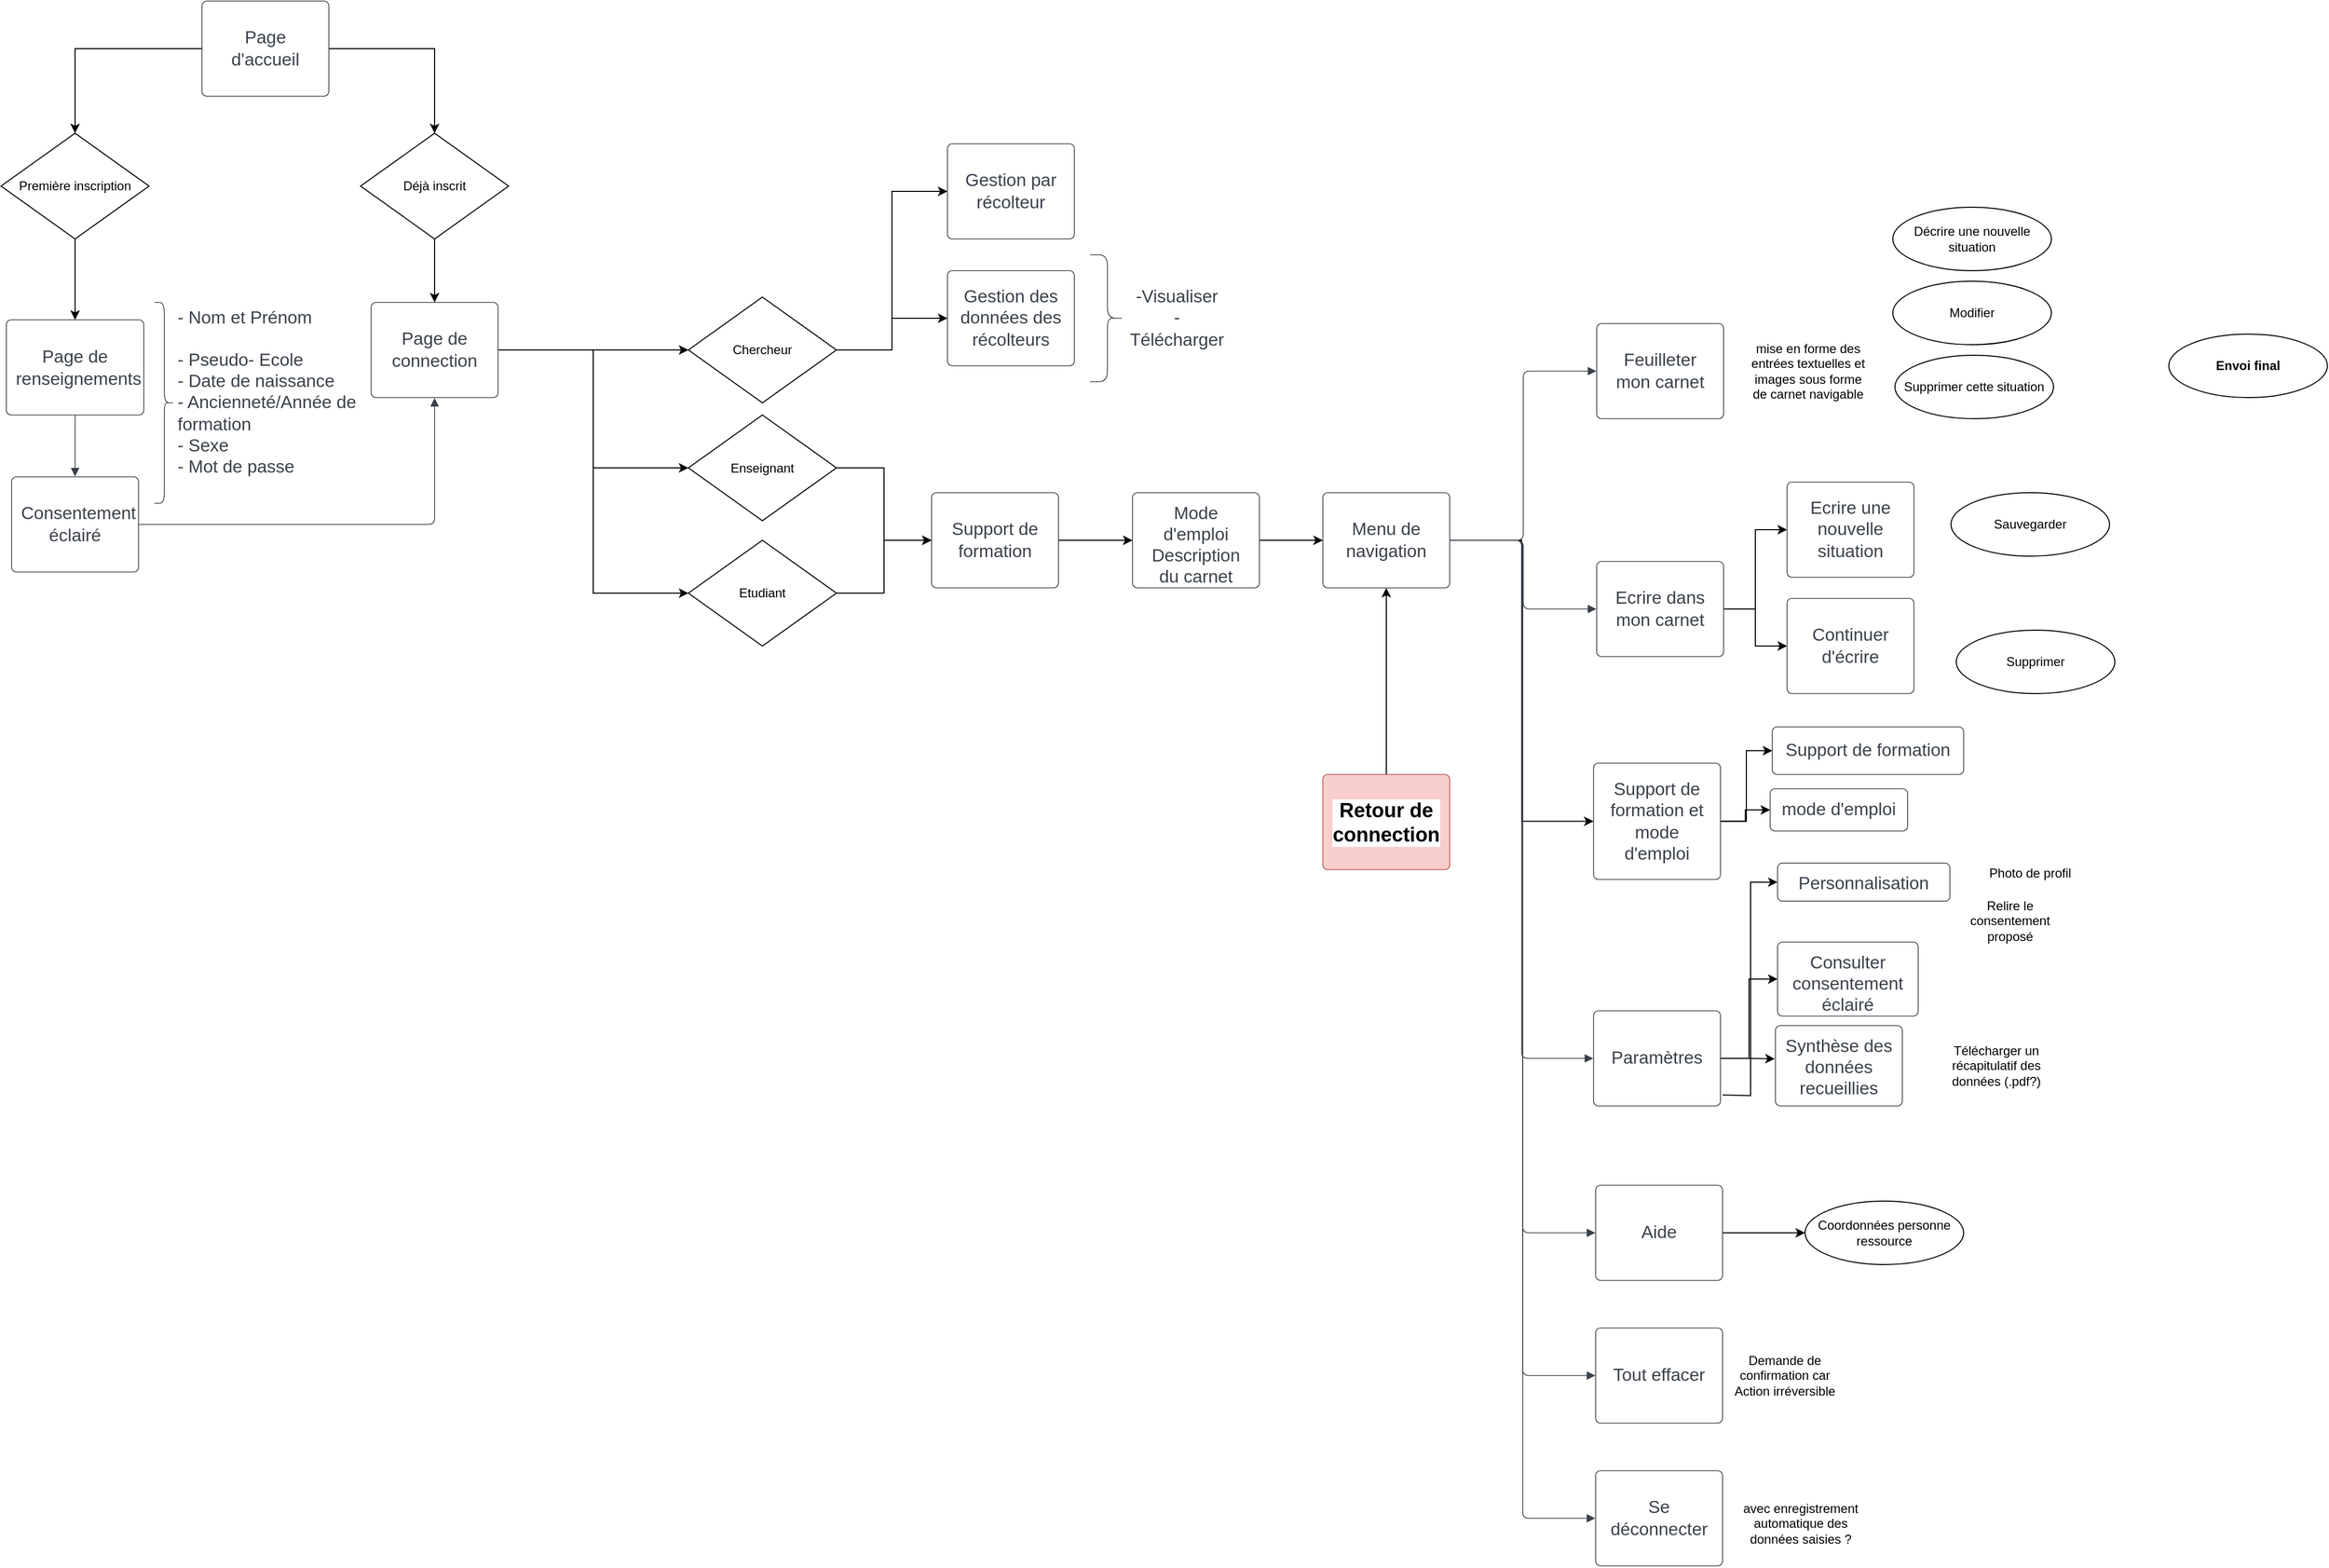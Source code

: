 <mxfile version="20.6.2" type="github">
  <diagram id="_ci9421NlBNcdpJC809w" name="Page-1">
    <mxGraphModel dx="2585" dy="1316" grid="1" gridSize="10" guides="1" tooltips="1" connect="1" arrows="1" fold="1" page="1" pageScale="1" pageWidth="827" pageHeight="1169" math="0" shadow="0">
      <root>
        <mxCell id="0" />
        <mxCell id="1" parent="0" />
        <mxCell id="W4hoBnvtbnbARV8sKlFh-2" style="edgeStyle=orthogonalEdgeStyle;rounded=0;orthogonalLoop=1;jettySize=auto;html=1;entryX=0.5;entryY=0;entryDx=0;entryDy=0;" parent="1" source="ZJl0EIgOyHRKj7NYJLY0-1" target="W4hoBnvtbnbARV8sKlFh-1" edge="1">
          <mxGeometry relative="1" as="geometry" />
        </mxCell>
        <mxCell id="W4hoBnvtbnbARV8sKlFh-5" style="edgeStyle=orthogonalEdgeStyle;rounded=0;orthogonalLoop=1;jettySize=auto;html=1;entryX=0.5;entryY=0;entryDx=0;entryDy=0;" parent="1" source="ZJl0EIgOyHRKj7NYJLY0-1" target="W4hoBnvtbnbARV8sKlFh-4" edge="1">
          <mxGeometry relative="1" as="geometry" />
        </mxCell>
        <UserObject label="Page d&#39;accueil" lucidchartObjectId="AYM.x1uL-YJM" id="ZJl0EIgOyHRKj7NYJLY0-1">
          <mxCell style="html=1;overflow=block;blockSpacing=1;whiteSpace=wrap;fontSize=16.7;fontColor=#3a414a;spacing=9;strokeColor=#3a414a;strokeOpacity=100;rounded=1;absoluteArcSize=1;arcSize=9;strokeWidth=0.8;" parent="1" vertex="1">
            <mxGeometry x="300" y="75" width="120" height="90" as="geometry" />
          </mxCell>
        </UserObject>
        <mxCell id="W4hoBnvtbnbARV8sKlFh-10" style="edgeStyle=orthogonalEdgeStyle;rounded=0;orthogonalLoop=1;jettySize=auto;html=1;" parent="1" source="ZJl0EIgOyHRKj7NYJLY0-4" target="W4hoBnvtbnbARV8sKlFh-7" edge="1">
          <mxGeometry relative="1" as="geometry" />
        </mxCell>
        <mxCell id="W4hoBnvtbnbARV8sKlFh-11" style="edgeStyle=orthogonalEdgeStyle;rounded=0;orthogonalLoop=1;jettySize=auto;html=1;entryX=0;entryY=0.5;entryDx=0;entryDy=0;" parent="1" source="ZJl0EIgOyHRKj7NYJLY0-4" target="W4hoBnvtbnbARV8sKlFh-8" edge="1">
          <mxGeometry relative="1" as="geometry" />
        </mxCell>
        <mxCell id="W4hoBnvtbnbARV8sKlFh-12" style="edgeStyle=orthogonalEdgeStyle;rounded=0;orthogonalLoop=1;jettySize=auto;html=1;entryX=0;entryY=0.5;entryDx=0;entryDy=0;" parent="1" source="ZJl0EIgOyHRKj7NYJLY0-4" target="W4hoBnvtbnbARV8sKlFh-9" edge="1">
          <mxGeometry relative="1" as="geometry" />
        </mxCell>
        <UserObject label="Page de connection" lucidchartObjectId="6YM.qOHt7H16" id="ZJl0EIgOyHRKj7NYJLY0-4">
          <mxCell style="html=1;overflow=block;blockSpacing=1;whiteSpace=wrap;fontSize=16.7;fontColor=#3a414a;spacing=9;strokeColor=#3a414a;strokeOpacity=100;rounded=1;absoluteArcSize=1;arcSize=9;strokeWidth=0.8;" parent="1" vertex="1">
            <mxGeometry x="460" y="360" width="120" height="90" as="geometry" />
          </mxCell>
        </UserObject>
        <UserObject label="Consentement éclairé" lucidchartObjectId="sZM.cIIhJT13" id="ZJl0EIgOyHRKj7NYJLY0-5">
          <mxCell style="html=1;overflow=block;blockSpacing=1;whiteSpace=wrap;fontSize=16.7;fontColor=#3a414a;spacing=9;strokeColor=#3a414a;strokeOpacity=100;rounded=1;absoluteArcSize=1;arcSize=9;strokeWidth=0.8;" parent="1" vertex="1">
            <mxGeometry x="120" y="525" width="120" height="90" as="geometry" />
          </mxCell>
        </UserObject>
        <UserObject label="Gestion par récolteur" lucidchartObjectId="-1M.Er1j2mVA" id="ZJl0EIgOyHRKj7NYJLY0-15">
          <mxCell style="html=1;overflow=block;blockSpacing=1;whiteSpace=wrap;fontSize=16.7;fontColor=#3a414a;spacing=9;strokeColor=#3a414a;strokeOpacity=100;rounded=1;absoluteArcSize=1;arcSize=9;strokeWidth=0.8;" parent="1" vertex="1">
            <mxGeometry x="1005" y="210" width="120" height="90" as="geometry" />
          </mxCell>
        </UserObject>
        <UserObject label="Gestion des données des récolteurs" lucidchartObjectId="l2M.fHgAraxA" id="ZJl0EIgOyHRKj7NYJLY0-16">
          <mxCell style="html=1;overflow=block;blockSpacing=1;whiteSpace=wrap;fontSize=16.7;fontColor=#3a414a;spacing=9;strokeColor=#3a414a;strokeOpacity=100;rounded=1;absoluteArcSize=1;arcSize=9;strokeWidth=0.8;" parent="1" vertex="1">
            <mxGeometry x="1005" y="330" width="120" height="90" as="geometry" />
          </mxCell>
        </UserObject>
        <UserObject label="Feuilleter mon carnet" lucidchartObjectId="Y4M.zDFyay5S" id="ZJl0EIgOyHRKj7NYJLY0-19">
          <mxCell style="html=1;overflow=block;blockSpacing=1;whiteSpace=wrap;fontSize=16.7;fontColor=#3a414a;spacing=9;strokeColor=#3a414a;strokeOpacity=100;rounded=1;absoluteArcSize=1;arcSize=9;strokeWidth=0.8;" parent="1" vertex="1">
            <mxGeometry x="1619" y="380" width="120" height="90" as="geometry" />
          </mxCell>
        </UserObject>
        <mxCell id="7s3f1aYTtnk-ZKyeHW6k-4" style="edgeStyle=orthogonalEdgeStyle;rounded=0;orthogonalLoop=1;jettySize=auto;html=1;entryX=0;entryY=0.5;entryDx=0;entryDy=0;fontSize=14;" parent="1" source="ZJl0EIgOyHRKj7NYJLY0-20" target="7s3f1aYTtnk-ZKyeHW6k-1" edge="1">
          <mxGeometry relative="1" as="geometry" />
        </mxCell>
        <mxCell id="7s3f1aYTtnk-ZKyeHW6k-5" style="edgeStyle=orthogonalEdgeStyle;rounded=0;orthogonalLoop=1;jettySize=auto;html=1;entryX=0;entryY=0.5;entryDx=0;entryDy=0;fontSize=14;" parent="1" source="ZJl0EIgOyHRKj7NYJLY0-20" target="7s3f1aYTtnk-ZKyeHW6k-2" edge="1">
          <mxGeometry relative="1" as="geometry" />
        </mxCell>
        <UserObject label="Ecrire dans mon carnet" lucidchartObjectId="_4M.7PR6vPwe" id="ZJl0EIgOyHRKj7NYJLY0-20">
          <mxCell style="html=1;overflow=block;blockSpacing=1;whiteSpace=wrap;fontSize=16.7;fontColor=#3a414a;spacing=9;strokeColor=#3a414a;strokeOpacity=100;rounded=1;absoluteArcSize=1;arcSize=9;strokeWidth=0.8;" parent="1" vertex="1">
            <mxGeometry x="1619" y="605" width="120" height="90" as="geometry" />
          </mxCell>
        </UserObject>
        <mxCell id="7s3f1aYTtnk-ZKyeHW6k-9" style="edgeStyle=orthogonalEdgeStyle;rounded=0;orthogonalLoop=1;jettySize=auto;html=1;entryX=0;entryY=0.5;entryDx=0;entryDy=0;fontSize=14;" parent="1" target="ZJl0EIgOyHRKj7NYJLY0-72" edge="1">
          <mxGeometry relative="1" as="geometry">
            <mxPoint x="1738" y="1109.671" as="sourcePoint" />
          </mxGeometry>
        </mxCell>
        <mxCell id="7s3f1aYTtnk-ZKyeHW6k-10" style="edgeStyle=orthogonalEdgeStyle;rounded=0;orthogonalLoop=1;jettySize=auto;html=1;fontSize=14;" parent="1" source="ZJl0EIgOyHRKj7NYJLY0-24" target="ZJl0EIgOyHRKj7NYJLY0-74" edge="1">
          <mxGeometry relative="1" as="geometry" />
        </mxCell>
        <mxCell id="7s3f1aYTtnk-ZKyeHW6k-11" style="edgeStyle=orthogonalEdgeStyle;rounded=0;orthogonalLoop=1;jettySize=auto;html=1;entryX=-0.005;entryY=0.414;entryDx=0;entryDy=0;entryPerimeter=0;fontSize=14;" parent="1" source="ZJl0EIgOyHRKj7NYJLY0-24" target="ZJl0EIgOyHRKj7NYJLY0-75" edge="1">
          <mxGeometry relative="1" as="geometry" />
        </mxCell>
        <UserObject label="Paramètres" lucidchartObjectId="Q5M.YRusNy6M" id="ZJl0EIgOyHRKj7NYJLY0-24">
          <mxCell style="html=1;overflow=block;blockSpacing=1;whiteSpace=wrap;fontSize=16.7;fontColor=#3a414a;spacing=9;strokeColor=#3a414a;strokeOpacity=100;rounded=1;absoluteArcSize=1;arcSize=9;strokeWidth=0.8;" parent="1" vertex="1">
            <mxGeometry x="1616" y="1030" width="120" height="90" as="geometry" />
          </mxCell>
        </UserObject>
        <mxCell id="x-0jqAJqt0NiqKT8knmL-7" style="edgeStyle=orthogonalEdgeStyle;rounded=0;orthogonalLoop=1;jettySize=auto;html=1;entryX=0;entryY=0.5;entryDx=0;entryDy=0;" parent="1" source="ZJl0EIgOyHRKj7NYJLY0-25" target="x-0jqAJqt0NiqKT8knmL-6" edge="1">
          <mxGeometry relative="1" as="geometry" />
        </mxCell>
        <UserObject label="Aide" lucidchartObjectId="X5M.JyQG0hy0" id="ZJl0EIgOyHRKj7NYJLY0-25">
          <mxCell style="html=1;overflow=block;blockSpacing=1;whiteSpace=wrap;fontSize=16.7;fontColor=#3a414a;spacing=9;strokeColor=#3a414a;strokeOpacity=100;rounded=1;absoluteArcSize=1;arcSize=9;strokeWidth=0.8;" parent="1" vertex="1">
            <mxGeometry x="1618" y="1195" width="120" height="90" as="geometry" />
          </mxCell>
        </UserObject>
        <UserObject label="Tout effacer" lucidchartObjectId="75M.VQ58b_Jm" id="ZJl0EIgOyHRKj7NYJLY0-26">
          <mxCell style="html=1;overflow=block;blockSpacing=1;whiteSpace=wrap;fontSize=16.7;fontColor=#3a414a;spacing=9;strokeColor=#3a414a;strokeOpacity=100;rounded=1;absoluteArcSize=1;arcSize=9;strokeWidth=0.8;" parent="1" vertex="1">
            <mxGeometry x="1618" y="1330" width="120" height="90" as="geometry" />
          </mxCell>
        </UserObject>
        <UserObject label="Se déconnecter" lucidchartObjectId="b6M.UAQ0L-1w" id="ZJl0EIgOyHRKj7NYJLY0-27">
          <mxCell style="html=1;overflow=block;blockSpacing=1;whiteSpace=wrap;fontSize=16.7;fontColor=#3a414a;spacing=9;strokeColor=#3a414a;strokeOpacity=100;rounded=1;absoluteArcSize=1;arcSize=9;strokeWidth=0.8;" parent="1" vertex="1">
            <mxGeometry x="1618" y="1465" width="120" height="90" as="geometry" />
          </mxCell>
        </UserObject>
        <mxCell id="7s3f1aYTtnk-ZKyeHW6k-6" style="edgeStyle=orthogonalEdgeStyle;rounded=0;orthogonalLoop=1;jettySize=auto;html=1;entryX=0;entryY=0.5;entryDx=0;entryDy=0;fontSize=14;" parent="1" source="ZJl0EIgOyHRKj7NYJLY0-28" target="7s3f1aYTtnk-ZKyeHW6k-3" edge="1">
          <mxGeometry relative="1" as="geometry" />
        </mxCell>
        <UserObject label="Menu de navigation" lucidchartObjectId="X6M.t33oavB." id="ZJl0EIgOyHRKj7NYJLY0-28">
          <mxCell style="html=1;overflow=block;blockSpacing=1;whiteSpace=wrap;fontSize=16.7;fontColor=#3a414a;spacing=9;strokeColor=#3a414a;strokeOpacity=100;rounded=1;absoluteArcSize=1;arcSize=9;strokeWidth=0.8;" parent="1" vertex="1">
            <mxGeometry x="1360" y="540" width="120" height="90" as="geometry" />
          </mxCell>
        </UserObject>
        <UserObject label="" lucidchartObjectId="V7M.rNvB-Zm." id="ZJl0EIgOyHRKj7NYJLY0-29">
          <mxCell style="html=1;jettySize=18;whiteSpace=wrap;fontSize=13;strokeColor=#3a414a;strokeOpacity=100;strokeWidth=0.8;rounded=1;arcSize=12;edgeStyle=orthogonalEdgeStyle;startArrow=none;endArrow=block;endFill=1;exitX=1.003;exitY=0.5;exitPerimeter=0;entryX=-0.003;entryY=0.5;entryPerimeter=0;" parent="1" source="ZJl0EIgOyHRKj7NYJLY0-28" target="ZJl0EIgOyHRKj7NYJLY0-19" edge="1">
            <mxGeometry width="100" height="100" relative="1" as="geometry">
              <Array as="points" />
            </mxGeometry>
          </mxCell>
        </UserObject>
        <UserObject label="" lucidchartObjectId="Y7M.1pc6Li9~" id="ZJl0EIgOyHRKj7NYJLY0-30">
          <mxCell style="html=1;jettySize=18;whiteSpace=wrap;fontSize=13;strokeColor=#3a414a;strokeOpacity=100;strokeWidth=0.8;rounded=1;arcSize=12;edgeStyle=orthogonalEdgeStyle;startArrow=none;endArrow=block;endFill=1;exitX=1.003;exitY=0.5;exitPerimeter=0;entryX=-0.003;entryY=0.5;entryPerimeter=0;" parent="1" source="ZJl0EIgOyHRKj7NYJLY0-28" target="ZJl0EIgOyHRKj7NYJLY0-20" edge="1">
            <mxGeometry width="100" height="100" relative="1" as="geometry">
              <Array as="points" />
            </mxGeometry>
          </mxCell>
        </UserObject>
        <UserObject label="" lucidchartObjectId=".7M.mwq7F4k_" id="ZJl0EIgOyHRKj7NYJLY0-34">
          <mxCell style="html=1;jettySize=18;whiteSpace=wrap;fontSize=13;strokeColor=#3a414a;strokeOpacity=100;strokeWidth=0.8;rounded=1;arcSize=12;edgeStyle=orthogonalEdgeStyle;startArrow=none;endArrow=block;endFill=1;exitX=1.003;exitY=0.5;exitPerimeter=0;entryX=-0.003;entryY=0.5;entryPerimeter=0;" parent="1" source="ZJl0EIgOyHRKj7NYJLY0-28" target="ZJl0EIgOyHRKj7NYJLY0-24" edge="1">
            <mxGeometry width="100" height="100" relative="1" as="geometry">
              <Array as="points" />
            </mxGeometry>
          </mxCell>
        </UserObject>
        <UserObject label="" lucidchartObjectId="d8M.SYVjxC_h" id="ZJl0EIgOyHRKj7NYJLY0-35">
          <mxCell style="html=1;jettySize=18;whiteSpace=wrap;fontSize=13;strokeColor=#3a414a;strokeOpacity=100;strokeWidth=0.8;rounded=1;arcSize=12;edgeStyle=orthogonalEdgeStyle;startArrow=none;endArrow=block;endFill=1;exitX=1.003;exitY=0.5;exitPerimeter=0;entryX=-0.003;entryY=0.5;entryPerimeter=0;" parent="1" source="ZJl0EIgOyHRKj7NYJLY0-28" target="ZJl0EIgOyHRKj7NYJLY0-25" edge="1">
            <mxGeometry width="100" height="100" relative="1" as="geometry">
              <Array as="points" />
            </mxGeometry>
          </mxCell>
        </UserObject>
        <UserObject label="" lucidchartObjectId="r8M.o4ZUcG-L" id="ZJl0EIgOyHRKj7NYJLY0-36">
          <mxCell style="html=1;jettySize=18;whiteSpace=wrap;fontSize=13;strokeColor=#3a414a;strokeOpacity=100;strokeWidth=0.8;rounded=1;arcSize=12;edgeStyle=orthogonalEdgeStyle;startArrow=none;endArrow=block;endFill=1;exitX=1.003;exitY=0.5;exitPerimeter=0;entryX=-0.003;entryY=0.5;entryPerimeter=0;" parent="1" source="ZJl0EIgOyHRKj7NYJLY0-28" target="ZJl0EIgOyHRKj7NYJLY0-26" edge="1">
            <mxGeometry width="100" height="100" relative="1" as="geometry">
              <Array as="points" />
            </mxGeometry>
          </mxCell>
        </UserObject>
        <UserObject label="" lucidchartObjectId="w8M.DC7A0Nvr" id="ZJl0EIgOyHRKj7NYJLY0-37">
          <mxCell style="html=1;jettySize=18;whiteSpace=wrap;fontSize=13;strokeColor=#3a414a;strokeOpacity=100;strokeWidth=0.8;rounded=1;arcSize=12;edgeStyle=orthogonalEdgeStyle;startArrow=none;endArrow=block;endFill=1;exitX=1.003;exitY=0.5;exitPerimeter=0;entryX=-0.003;entryY=0.5;entryPerimeter=0;" parent="1" source="ZJl0EIgOyHRKj7NYJLY0-28" target="ZJl0EIgOyHRKj7NYJLY0-27" edge="1">
            <mxGeometry width="100" height="100" relative="1" as="geometry">
              <Array as="points" />
            </mxGeometry>
          </mxCell>
        </UserObject>
        <UserObject label="Page de renseignements" lucidchartObjectId="T~M.V6R66Jr2" id="ZJl0EIgOyHRKj7NYJLY0-38">
          <mxCell style="html=1;overflow=block;blockSpacing=1;whiteSpace=wrap;fontSize=16.7;fontColor=#3a414a;spacing=9;strokeColor=#3a414a;strokeOpacity=100;rounded=1;absoluteArcSize=1;arcSize=9;strokeWidth=0.8;" parent="1" vertex="1">
            <mxGeometry x="115" y="376.5" width="130" height="90" as="geometry" />
          </mxCell>
        </UserObject>
        <UserObject label="" lucidchartObjectId="caN.kgK3lv72" id="ZJl0EIgOyHRKj7NYJLY0-40">
          <mxCell style="html=1;jettySize=18;whiteSpace=wrap;fontSize=13;strokeColor=#3a414a;strokeOpacity=100;strokeWidth=0.8;rounded=1;arcSize=12;edgeStyle=orthogonalEdgeStyle;startArrow=none;endArrow=block;endFill=1;exitX=0.5;exitY=1.004;exitPerimeter=0;entryX=0.5;entryY=-0.004;entryPerimeter=0;" parent="1" source="ZJl0EIgOyHRKj7NYJLY0-38" target="ZJl0EIgOyHRKj7NYJLY0-5" edge="1">
            <mxGeometry width="100" height="100" relative="1" as="geometry">
              <Array as="points" />
            </mxGeometry>
          </mxCell>
        </UserObject>
        <UserObject label="" lucidchartObjectId="faN.zr2yzNM4" id="ZJl0EIgOyHRKj7NYJLY0-41">
          <mxCell style="html=1;jettySize=18;whiteSpace=wrap;fontSize=13;strokeColor=#3a414a;strokeOpacity=100;strokeWidth=0.8;rounded=1;arcSize=12;edgeStyle=orthogonalEdgeStyle;startArrow=none;endArrow=block;endFill=1;exitX=1.003;exitY=0.5;exitPerimeter=0;entryX=0.5;entryY=1.004;entryPerimeter=0;" parent="1" source="ZJl0EIgOyHRKj7NYJLY0-5" target="ZJl0EIgOyHRKj7NYJLY0-4" edge="1">
            <mxGeometry width="100" height="100" relative="1" as="geometry">
              <Array as="points" />
            </mxGeometry>
          </mxCell>
        </UserObject>
        <mxCell id="ZJl0EIgOyHRKj7NYJLY0-42" value="" style="strokeColor=none;fillColor=none;whiteSpace=wrap;fontSize=16.7;fontColor=#3a414a;spacing=3.8;strokeOpacity=100;rounded=1;absoluteArcSize=1;arcSize=9;strokeWidth=0.8;html=1;" parent="1" vertex="1">
          <mxGeometry x="255" y="360" width="195" height="190" as="geometry" />
        </mxCell>
        <mxCell id="ZJl0EIgOyHRKj7NYJLY0-43" value="" style="shape=curlyBracket;rounded=1;flipH=1;whiteSpace=wrap;fontSize=16.7;fontColor=#3a414a;spacing=3.8;strokeColor=#3a414a;strokeOpacity=100;strokeWidth=0.8;" parent="ZJl0EIgOyHRKj7NYJLY0-42" vertex="1">
          <mxGeometry width="18.75" height="190" as="geometry" />
        </mxCell>
        <mxCell id="ZJl0EIgOyHRKj7NYJLY0-44" value="- Nom et Prénom&#xa;&#xa;- Pseudo- Ecole&#xa;- Date de naissance&#xa;- Ancienneté/Année de formation&#xa;- Sexe&#xa;- Mot de passe&#xa;" style="strokeColor=none;fillColor=none;whiteSpace=wrap;fontSize=16.7;fontColor=#3a414a;spacing=3.8;strokeOpacity=100;rounded=1;absoluteArcSize=1;arcSize=9;strokeWidth=0.8;align=left;" parent="ZJl0EIgOyHRKj7NYJLY0-42" vertex="1">
          <mxGeometry x="18.75" width="176.25" height="190" as="geometry" />
        </mxCell>
        <mxCell id="_HIprAc11Qmuhk3Kceu7-4" style="edgeStyle=orthogonalEdgeStyle;rounded=0;orthogonalLoop=1;jettySize=auto;html=1;" edge="1" parent="1" source="ZJl0EIgOyHRKj7NYJLY0-57" target="_HIprAc11Qmuhk3Kceu7-1">
          <mxGeometry relative="1" as="geometry" />
        </mxCell>
        <UserObject label="Support de formation" lucidchartObjectId="ChN.a.CTA~j_" id="ZJl0EIgOyHRKj7NYJLY0-57">
          <mxCell style="html=1;overflow=block;blockSpacing=1;whiteSpace=wrap;fontSize=16.7;fontColor=#3a414a;spacing=9;strokeColor=#3a414a;strokeOpacity=100;rounded=1;absoluteArcSize=1;arcSize=9;strokeWidth=0.8;" parent="1" vertex="1">
            <mxGeometry x="990" y="540" width="120" height="90" as="geometry" />
          </mxCell>
        </UserObject>
        <mxCell id="ZJl0EIgOyHRKj7NYJLY0-60" value="" style="strokeColor=none;fillColor=none;whiteSpace=wrap;fontSize=16.7;fontColor=#3a414a;spacing=3.8;strokeOpacity=100;rounded=1;absoluteArcSize=1;arcSize=9;strokeWidth=0.8;html=1;" parent="1" vertex="1">
          <mxGeometry x="1140" y="315" width="130" height="120" as="geometry" />
        </mxCell>
        <mxCell id="ZJl0EIgOyHRKj7NYJLY0-61" value="" style="shape=curlyBracket;rounded=1;flipH=1;whiteSpace=wrap;fontSize=16.7;fontColor=#3a414a;spacing=3.8;strokeColor=#3a414a;strokeOpacity=100;strokeWidth=0.8;" parent="ZJl0EIgOyHRKj7NYJLY0-60" vertex="1">
          <mxGeometry width="32.5" height="120" as="geometry" />
        </mxCell>
        <mxCell id="ZJl0EIgOyHRKj7NYJLY0-62" value="-Visualiser&#xa;-Télécharger" style="strokeColor=none;fillColor=none;whiteSpace=wrap;fontSize=16.7;fontColor=#3a414a;spacing=3.8;strokeOpacity=100;rounded=1;absoluteArcSize=1;arcSize=9;strokeWidth=0.8;" parent="ZJl0EIgOyHRKj7NYJLY0-60" vertex="1">
          <mxGeometry x="32.5" width="97.5" height="120" as="geometry" />
        </mxCell>
        <UserObject label="Personnalisation" lucidchartObjectId="-kN.FlH042fC" id="ZJl0EIgOyHRKj7NYJLY0-72">
          <mxCell style="html=1;overflow=block;blockSpacing=1;whiteSpace=wrap;fontSize=16.7;fontColor=#3a414a;spacing=9;strokeColor=#3a414a;strokeOpacity=100;rounded=1;absoluteArcSize=1;arcSize=9;strokeWidth=0.8;" parent="1" vertex="1">
            <mxGeometry x="1790" y="890.33" width="163" height="36" as="geometry" />
          </mxCell>
        </UserObject>
        <UserObject label="Consulter consentement éclairé" lucidchartObjectId="-kN.FlH042fC" id="ZJl0EIgOyHRKj7NYJLY0-74">
          <mxCell style="html=1;overflow=block;blockSpacing=1;whiteSpace=wrap;fontSize=16.7;fontColor=#3a414a;spacing=9;strokeColor=#3a414a;strokeOpacity=100;rounded=1;absoluteArcSize=1;arcSize=9;strokeWidth=0.8;" parent="1" vertex="1">
            <mxGeometry x="1790" y="965" width="133" height="70" as="geometry" />
          </mxCell>
        </UserObject>
        <UserObject label="Synthèse des données recueillies" lucidchartObjectId="-kN.FlH042fC" id="ZJl0EIgOyHRKj7NYJLY0-75">
          <mxCell style="html=1;overflow=block;blockSpacing=1;whiteSpace=wrap;fontSize=16.7;fontColor=#3a414a;spacing=9;strokeColor=#3a414a;strokeOpacity=100;rounded=1;absoluteArcSize=1;arcSize=9;strokeWidth=0.8;" parent="1" vertex="1">
            <mxGeometry x="1788" y="1044" width="120" height="76" as="geometry" />
          </mxCell>
        </UserObject>
        <mxCell id="ZJl0EIgOyHRKj7NYJLY0-82" value="Télécharger un récapitulatif des données (.pdf?)" style="text;html=1;strokeColor=none;fillColor=none;align=center;verticalAlign=middle;whiteSpace=wrap;rounded=0;" parent="1" vertex="1">
          <mxGeometry x="1946" y="1060.5" width="102" height="43" as="geometry" />
        </mxCell>
        <mxCell id="ZJl0EIgOyHRKj7NYJLY0-84" value="&lt;div&gt;&lt;br&gt;&lt;/div&gt;&lt;div&gt;Photo de profil&lt;br&gt;&lt;/div&gt;" style="text;html=1;strokeColor=none;fillColor=none;align=center;verticalAlign=middle;whiteSpace=wrap;rounded=0;" parent="1" vertex="1">
          <mxGeometry x="1978" y="870" width="102" height="43" as="geometry" />
        </mxCell>
        <mxCell id="ZJl0EIgOyHRKj7NYJLY0-85" value="Relire le consentement proposé" style="text;html=1;strokeColor=none;fillColor=none;align=center;verticalAlign=middle;whiteSpace=wrap;rounded=0;" parent="1" vertex="1">
          <mxGeometry x="1950" y="923.83" width="120" height="43" as="geometry" />
        </mxCell>
        <mxCell id="ZJl0EIgOyHRKj7NYJLY0-89" value="Demande de confirmation car Action irréversible" style="text;html=1;strokeColor=none;fillColor=none;align=center;verticalAlign=middle;whiteSpace=wrap;rounded=0;" parent="1" vertex="1">
          <mxGeometry x="1746" y="1353.5" width="102" height="43" as="geometry" />
        </mxCell>
        <UserObject label="Ecrire une nouvelle situation " lucidchartObjectId="_4M.7PR6vPwe" id="7s3f1aYTtnk-ZKyeHW6k-1">
          <mxCell style="html=1;overflow=block;blockSpacing=1;whiteSpace=wrap;fontSize=16.7;fontColor=#3a414a;spacing=9;strokeColor=#3a414a;strokeOpacity=100;rounded=1;absoluteArcSize=1;arcSize=9;strokeWidth=0.8;" parent="1" vertex="1">
            <mxGeometry x="1799" y="530" width="120" height="90" as="geometry" />
          </mxCell>
        </UserObject>
        <UserObject label="Continuer d&#39;écrire " lucidchartObjectId="_4M.7PR6vPwe" id="7s3f1aYTtnk-ZKyeHW6k-2">
          <mxCell style="html=1;overflow=block;blockSpacing=1;whiteSpace=wrap;fontSize=16.7;fontColor=#3a414a;spacing=9;strokeColor=#3a414a;strokeOpacity=100;rounded=1;absoluteArcSize=1;arcSize=9;strokeWidth=0.8;" parent="1" vertex="1">
            <mxGeometry x="1799" y="640" width="120" height="90" as="geometry" />
          </mxCell>
        </UserObject>
        <mxCell id="_HIprAc11Qmuhk3Kceu7-15" style="edgeStyle=orthogonalEdgeStyle;rounded=0;orthogonalLoop=1;jettySize=auto;html=1;fontSize=19;" edge="1" parent="1" source="7s3f1aYTtnk-ZKyeHW6k-3" target="_HIprAc11Qmuhk3Kceu7-13">
          <mxGeometry relative="1" as="geometry" />
        </mxCell>
        <mxCell id="_HIprAc11Qmuhk3Kceu7-16" style="edgeStyle=orthogonalEdgeStyle;rounded=0;orthogonalLoop=1;jettySize=auto;html=1;fontSize=19;" edge="1" parent="1" source="7s3f1aYTtnk-ZKyeHW6k-3" target="_HIprAc11Qmuhk3Kceu7-14">
          <mxGeometry relative="1" as="geometry" />
        </mxCell>
        <UserObject label="Support de formation et mode d&#39;emploi" lucidchartObjectId="Q5M.YRusNy6M" id="7s3f1aYTtnk-ZKyeHW6k-3">
          <mxCell style="html=1;overflow=block;blockSpacing=1;whiteSpace=wrap;fontSize=16.7;fontColor=#3a414a;spacing=9;strokeColor=#3a414a;strokeOpacity=100;rounded=1;absoluteArcSize=1;arcSize=9;strokeWidth=0.8;" parent="1" vertex="1">
            <mxGeometry x="1616" y="795.75" width="120" height="110" as="geometry" />
          </mxCell>
        </UserObject>
        <mxCell id="7s3f1aYTtnk-ZKyeHW6k-7" value="mise en forme des entrées textuelles et images sous forme de carnet navigable" style="text;html=1;strokeColor=none;fillColor=none;align=center;verticalAlign=middle;whiteSpace=wrap;rounded=0;" parent="1" vertex="1">
          <mxGeometry x="1759" y="393.5" width="120" height="63" as="geometry" />
        </mxCell>
        <mxCell id="7s3f1aYTtnk-ZKyeHW6k-8" value="avec enregistrement automatique des données saisies ?" style="text;html=1;strokeColor=none;fillColor=none;align=center;verticalAlign=middle;whiteSpace=wrap;rounded=0;" parent="1" vertex="1">
          <mxGeometry x="1746" y="1485" width="132" height="60" as="geometry" />
        </mxCell>
        <mxCell id="W4hoBnvtbnbARV8sKlFh-3" style="edgeStyle=orthogonalEdgeStyle;rounded=0;orthogonalLoop=1;jettySize=auto;html=1;entryX=0.5;entryY=0;entryDx=0;entryDy=0;" parent="1" source="W4hoBnvtbnbARV8sKlFh-1" target="ZJl0EIgOyHRKj7NYJLY0-38" edge="1">
          <mxGeometry relative="1" as="geometry" />
        </mxCell>
        <mxCell id="W4hoBnvtbnbARV8sKlFh-1" value="Première inscription" style="rhombus;whiteSpace=wrap;html=1;" parent="1" vertex="1">
          <mxGeometry x="110" y="200" width="140" height="100" as="geometry" />
        </mxCell>
        <mxCell id="W4hoBnvtbnbARV8sKlFh-6" style="edgeStyle=orthogonalEdgeStyle;rounded=0;orthogonalLoop=1;jettySize=auto;html=1;entryX=0.5;entryY=0;entryDx=0;entryDy=0;" parent="1" source="W4hoBnvtbnbARV8sKlFh-4" target="ZJl0EIgOyHRKj7NYJLY0-4" edge="1">
          <mxGeometry relative="1" as="geometry" />
        </mxCell>
        <mxCell id="W4hoBnvtbnbARV8sKlFh-4" value="Déjà inscrit" style="rhombus;whiteSpace=wrap;html=1;" parent="1" vertex="1">
          <mxGeometry x="450" y="200" width="140" height="100" as="geometry" />
        </mxCell>
        <mxCell id="W4hoBnvtbnbARV8sKlFh-13" style="edgeStyle=orthogonalEdgeStyle;rounded=0;orthogonalLoop=1;jettySize=auto;html=1;entryX=0;entryY=0.5;entryDx=0;entryDy=0;" parent="1" source="W4hoBnvtbnbARV8sKlFh-7" target="ZJl0EIgOyHRKj7NYJLY0-15" edge="1">
          <mxGeometry relative="1" as="geometry" />
        </mxCell>
        <mxCell id="W4hoBnvtbnbARV8sKlFh-14" style="edgeStyle=orthogonalEdgeStyle;rounded=0;orthogonalLoop=1;jettySize=auto;html=1;entryX=0;entryY=0.5;entryDx=0;entryDy=0;" parent="1" source="W4hoBnvtbnbARV8sKlFh-7" target="ZJl0EIgOyHRKj7NYJLY0-16" edge="1">
          <mxGeometry relative="1" as="geometry" />
        </mxCell>
        <mxCell id="W4hoBnvtbnbARV8sKlFh-7" value="Chercheur" style="rhombus;whiteSpace=wrap;html=1;" parent="1" vertex="1">
          <mxGeometry x="760" y="355" width="140" height="100" as="geometry" />
        </mxCell>
        <mxCell id="W4hoBnvtbnbARV8sKlFh-15" style="edgeStyle=orthogonalEdgeStyle;rounded=0;orthogonalLoop=1;jettySize=auto;html=1;entryX=0;entryY=0.5;entryDx=0;entryDy=0;" parent="1" source="W4hoBnvtbnbARV8sKlFh-8" target="ZJl0EIgOyHRKj7NYJLY0-57" edge="1">
          <mxGeometry relative="1" as="geometry" />
        </mxCell>
        <mxCell id="W4hoBnvtbnbARV8sKlFh-8" value="Enseignant" style="rhombus;whiteSpace=wrap;html=1;" parent="1" vertex="1">
          <mxGeometry x="760" y="466.5" width="140" height="100" as="geometry" />
        </mxCell>
        <mxCell id="W4hoBnvtbnbARV8sKlFh-16" style="edgeStyle=orthogonalEdgeStyle;rounded=0;orthogonalLoop=1;jettySize=auto;html=1;entryX=0;entryY=0.5;entryDx=0;entryDy=0;" parent="1" source="W4hoBnvtbnbARV8sKlFh-9" target="ZJl0EIgOyHRKj7NYJLY0-57" edge="1">
          <mxGeometry relative="1" as="geometry" />
        </mxCell>
        <mxCell id="W4hoBnvtbnbARV8sKlFh-9" value="Etudiant" style="rhombus;whiteSpace=wrap;html=1;" parent="1" vertex="1">
          <mxGeometry x="760" y="585" width="140" height="100" as="geometry" />
        </mxCell>
        <mxCell id="x-0jqAJqt0NiqKT8knmL-1" value="Modifier" style="ellipse;whiteSpace=wrap;html=1;" parent="1" vertex="1">
          <mxGeometry x="1899" y="340" width="150" height="60" as="geometry" />
        </mxCell>
        <mxCell id="x-0jqAJqt0NiqKT8knmL-2" value="Supprimer cette situation" style="ellipse;whiteSpace=wrap;html=1;" parent="1" vertex="1">
          <mxGeometry x="1901" y="410" width="150" height="60" as="geometry" />
        </mxCell>
        <mxCell id="x-0jqAJqt0NiqKT8knmL-3" value="Sauvegarder" style="ellipse;whiteSpace=wrap;html=1;" parent="1" vertex="1">
          <mxGeometry x="1954" y="540" width="150" height="60" as="geometry" />
        </mxCell>
        <mxCell id="x-0jqAJqt0NiqKT8knmL-4" value="Supprimer" style="ellipse;whiteSpace=wrap;html=1;" parent="1" vertex="1">
          <mxGeometry x="1959" y="670" width="150" height="60" as="geometry" />
        </mxCell>
        <mxCell id="x-0jqAJqt0NiqKT8knmL-6" value="Coordonnées personne ressource" style="ellipse;whiteSpace=wrap;html=1;" parent="1" vertex="1">
          <mxGeometry x="1816" y="1210" width="150" height="60" as="geometry" />
        </mxCell>
        <mxCell id="_HIprAc11Qmuhk3Kceu7-5" style="edgeStyle=orthogonalEdgeStyle;rounded=0;orthogonalLoop=1;jettySize=auto;html=1;entryX=0;entryY=0.5;entryDx=0;entryDy=0;" edge="1" parent="1" source="_HIprAc11Qmuhk3Kceu7-1" target="ZJl0EIgOyHRKj7NYJLY0-28">
          <mxGeometry relative="1" as="geometry" />
        </mxCell>
        <UserObject label="Mode d&#39;emploi Description du carnet" lucidchartObjectId="X6M.t33oavB." id="_HIprAc11Qmuhk3Kceu7-1">
          <mxCell style="html=1;overflow=block;blockSpacing=1;whiteSpace=wrap;fontSize=16.7;fontColor=#3a414a;spacing=9;strokeColor=#3a414a;strokeOpacity=100;rounded=1;absoluteArcSize=1;arcSize=9;strokeWidth=0.8;" vertex="1" parent="1">
            <mxGeometry x="1180" y="540" width="120" height="90" as="geometry" />
          </mxCell>
        </UserObject>
        <mxCell id="_HIprAc11Qmuhk3Kceu7-8" style="edgeStyle=orthogonalEdgeStyle;rounded=0;orthogonalLoop=1;jettySize=auto;html=1;" edge="1" parent="1" source="_HIprAc11Qmuhk3Kceu7-7" target="ZJl0EIgOyHRKj7NYJLY0-28">
          <mxGeometry relative="1" as="geometry" />
        </mxCell>
        <UserObject label="Retour de connection" lucidchartObjectId="6YM.qOHt7H16" id="_HIprAc11Qmuhk3Kceu7-7">
          <mxCell style="html=1;overflow=block;blockSpacing=1;whiteSpace=wrap;fontSize=19;spacing=9;strokeColor=#b85450;strokeOpacity=100;rounded=1;absoluteArcSize=1;arcSize=9;strokeWidth=0.8;fontStyle=1;labelBackgroundColor=#FFFFFF;fillColor=#f8cecc;gradientColor=none;" vertex="1" parent="1">
            <mxGeometry x="1360" y="806.5" width="120" height="90" as="geometry" />
          </mxCell>
        </UserObject>
        <mxCell id="_HIprAc11Qmuhk3Kceu7-9" value="Envoi final" style="ellipse;whiteSpace=wrap;html=1;fontStyle=1" vertex="1" parent="1">
          <mxGeometry x="2160" y="390" width="150" height="60" as="geometry" />
        </mxCell>
        <mxCell id="_HIprAc11Qmuhk3Kceu7-10" value="Décrire une nouvelle situation" style="ellipse;whiteSpace=wrap;html=1;" vertex="1" parent="1">
          <mxGeometry x="1899" y="270" width="150" height="60" as="geometry" />
        </mxCell>
        <UserObject label="Support de formation " lucidchartObjectId="Q5M.YRusNy6M" id="_HIprAc11Qmuhk3Kceu7-13">
          <mxCell style="html=1;overflow=block;blockSpacing=1;whiteSpace=wrap;fontSize=16.7;fontColor=#3a414a;spacing=9;strokeColor=#3a414a;strokeOpacity=100;rounded=1;absoluteArcSize=1;arcSize=9;strokeWidth=0.8;" vertex="1" parent="1">
            <mxGeometry x="1785" y="761.5" width="181" height="45" as="geometry" />
          </mxCell>
        </UserObject>
        <UserObject label="mode d&#39;emploi" lucidchartObjectId="Q5M.YRusNy6M" id="_HIprAc11Qmuhk3Kceu7-14">
          <mxCell style="html=1;overflow=block;blockSpacing=1;whiteSpace=wrap;fontSize=16.7;fontColor=#3a414a;spacing=9;strokeColor=#3a414a;strokeOpacity=100;rounded=1;absoluteArcSize=1;arcSize=9;strokeWidth=0.8;" vertex="1" parent="1">
            <mxGeometry x="1783" y="820" width="130" height="40" as="geometry" />
          </mxCell>
        </UserObject>
      </root>
    </mxGraphModel>
  </diagram>
</mxfile>
